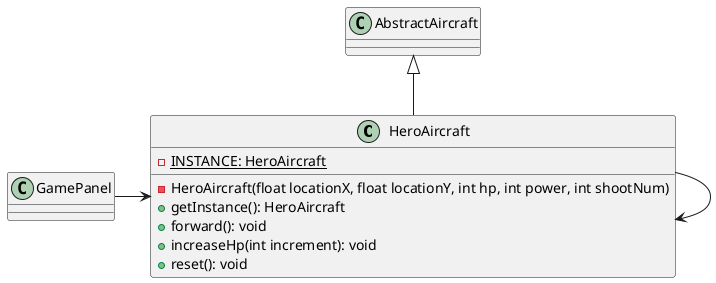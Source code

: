 @startuml

class HeroAircraft extends AbstractAircraft {
    - {static} INSTANCE: HeroAircraft
    - HeroAircraft(float locationX, float locationY, int hp, int power, int shootNum)
    + getInstance(): HeroAircraft
    + forward(): void
    + increaseHp(int increment): void
    + reset(): void
}

class GamePanel {}

GamePanel -> HeroAircraft
HeroAircraft -> HeroAircraft

@enduml